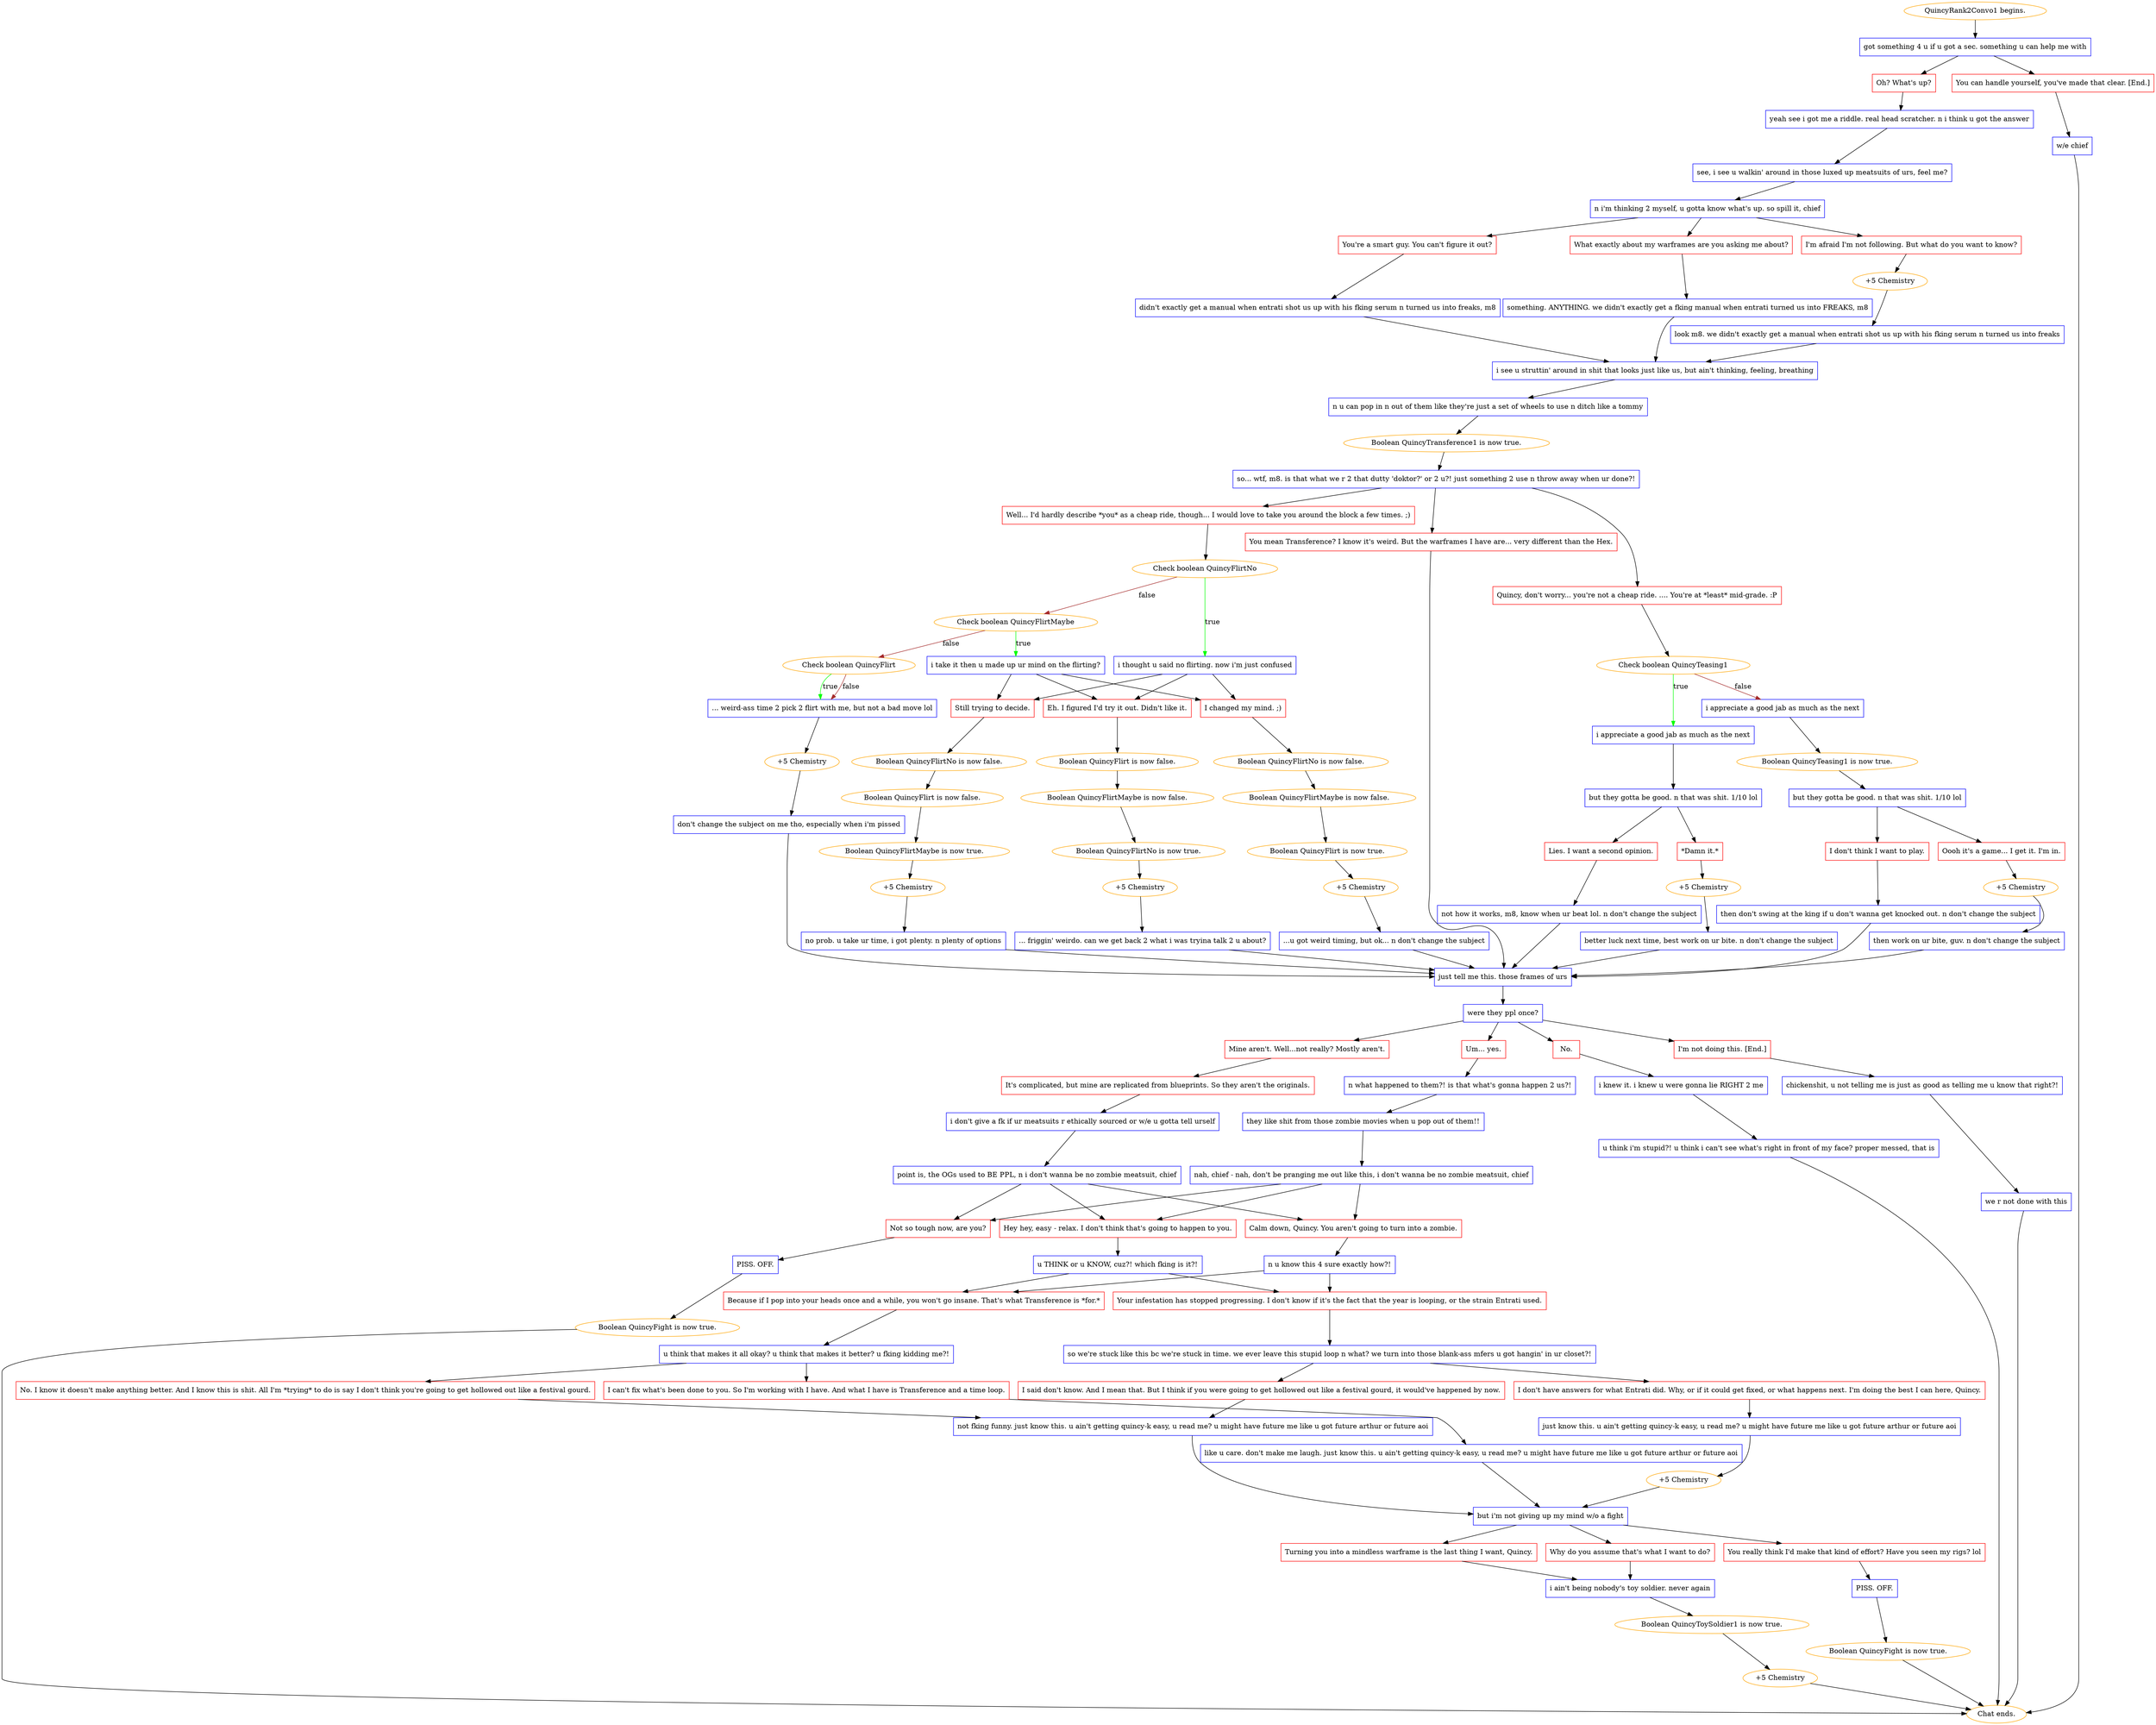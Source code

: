 digraph {
	"QuincyRank2Convo1 begins." [color=orange];
		"QuincyRank2Convo1 begins." -> 623;
	623 [label="got something 4 u if u got a sec. something u can help me with",shape=box,color=blue];
		623 -> 624;
		623 -> 625;
	624 [label="Oh? What's up?",shape=box,color=red];
		624 -> 628;
	625 [label="You can handle yourself, you've made that clear. [End.]",shape=box,color=red];
		625 -> 626;
	628 [label="yeah see i got me a riddle. real head scratcher. n i think u got the answer",shape=box,color=blue];
		628 -> 629;
	626 [label="w/e chief",shape=box,color=blue];
		626 -> "Chat ends.";
	629 [label="see, i see u walkin' around in those luxed up meatsuits of urs, feel me?",shape=box,color=blue];
		629 -> 630;
	"Chat ends." [color=orange];
	630 [label="n i'm thinking 2 myself, u gotta know what's up. so spill it, chief",shape=box,color=blue];
		630 -> 632;
		630 -> 633;
		630 -> 631;
	632 [label="What exactly about my warframes are you asking me about?",shape=box,color=red];
		632 -> 635;
	633 [label="I'm afraid I'm not following. But what do you want to know?",shape=box,color=red];
		633 -> 637;
	631 [label="You're a smart guy. You can't figure it out?",shape=box,color=red];
		631 -> 634;
	635 [label="something. ANYTHING. we didn't exactly get a fking manual when entrati turned us into FREAKS, m8",shape=box,color=blue];
		635 -> 638;
	637 [label="+5 Chemistry",color=orange];
		637 -> 636;
	634 [label="didn't exactly get a manual when entrati shot us up with his fking serum n turned us into freaks, m8",shape=box,color=blue];
		634 -> 638;
	638 [label="i see u struttin' around in shit that looks just like us, but ain't thinking, feeling, breathing",shape=box,color=blue];
		638 -> 639;
	636 [label="look m8. we didn't exactly get a manual when entrati shot us up with his fking serum n turned us into freaks",shape=box,color=blue];
		636 -> 638;
	639 [label="n u can pop in n out of them like they're just a set of wheels to use n ditch like a tommy",shape=box,color=blue];
		639 -> 640;
	640 [label="Boolean QuincyTransference1 is now true.",color=orange];
		640 -> 641;
	641 [label="so... wtf, m8. is that what we r 2 that dutty 'doktor?' or 2 u?! just something 2 use n throw away when ur done?!",shape=box,color=blue];
		641 -> 642;
		641 -> 643;
		641 -> 644;
	642 [label="You mean Transference? I know it's weird. But the warframes I have are... very different than the Hex.",shape=box,color=red];
		642 -> 667;
	643 [label="Quincy, don't worry... you're not a cheap ride. .... You're at *least* mid-grade. :P",shape=box,color=red];
		643 -> 651;
	644 [label="Well... I'd hardly describe *you* as a cheap ride, though... I would love to take you around the block a few times. ;)",shape=box,color=red];
		644 -> 645;
	667 [label="just tell me this. those frames of urs",shape=box,color=blue];
		667 -> 685;
	651 [label="Check boolean QuincyTeasing1",color=orange];
		651 -> 652 [label=true,color=green];
		651 -> 653 [label=false,color=brown];
	645 [label="Check boolean QuincyFlirtNo",color=orange];
		645 -> 648 [label=true,color=green];
		645 -> 646 [label=false,color=brown];
	685 [label="were they ppl once?",shape=box,color=blue];
		685 -> 688;
		685 -> 3563;
		685 -> 687;
		685 -> 686;
	652 [label="i appreciate a good jab as much as the next",shape=box,color=blue];
		652 -> 654;
	653 [label="i appreciate a good jab as much as the next",shape=box,color=blue];
		653 -> 655;
	648 [label="i thought u said no flirting. now i'm just confused",shape=box,color=blue];
		648 -> 668;
		648 -> 669;
		648 -> 670;
	646 [label="Check boolean QuincyFlirtMaybe",color=orange];
		646 -> 649 [label=true,color=green];
		646 -> 647 [label=false,color=brown];
	688 [label="Um... yes.",shape=box,color=red];
		688 -> 689;
	3563 [label="Mine aren't. Well...not really? Mostly aren't.",shape=box,color=red];
		3563 -> 2917;
	687 [label="No.",shape=box,color=red];
		687 -> 690;
	686 [label="I'm not doing this. [End.]",shape=box,color=red];
		686 -> 691;
	654 [label="but they gotta be good. n that was shit. 1/10 lol",shape=box,color=blue];
		654 -> 662;
		654 -> 663;
	655 [label="Boolean QuincyTeasing1 is now true.",color=orange];
		655 -> 656;
	668 [label="I changed my mind. ;)",shape=box,color=red];
		668 -> 676;
	669 [label="Eh. I figured I'd try it out. Didn't like it.",shape=box,color=red];
		669 -> 677;
	670 [label="Still trying to decide.",shape=box,color=red];
		670 -> 678;
	649 [label="i take it then u made up ur mind on the flirting?",shape=box,color=blue];
		649 -> 668;
		649 -> 669;
		649 -> 670;
	647 [label="Check boolean QuincyFlirt",color=orange];
		647 -> 650 [label=true,color=green];
		647 -> 650 [label=false,color=brown];
	689 [label="n what happened to them?! is that what's gonna happen 2 us?!",shape=box,color=blue];
		689 -> 692;
	2917 [label="It's complicated, but mine are replicated from blueprints. So they aren't the originals.",shape=box,color=red];
		2917 -> 3565;
	690 [label="i knew it. i knew u were gonna lie RIGHT 2 me",shape=box,color=blue];
		690 -> 697;
	691 [label="chickenshit, u not telling me is just as good as telling me u know that right?!",shape=box,color=blue];
		691 -> 694;
	662 [label="*Damn it.*",shape=box,color=red];
		662 -> 666;
	663 [label="Lies. I want a second opinion.",shape=box,color=red];
		663 -> 665;
	656 [label="but they gotta be good. n that was shit. 1/10 lol",shape=box,color=blue];
		656 -> 657;
		656 -> 658;
	676 [label="Boolean QuincyFlirtNo is now false.",color=orange];
		676 -> 681;
	677 [label="Boolean QuincyFlirt is now false.",color=orange];
		677 -> 679;
	678 [label="Boolean QuincyFlirtNo is now false.",color=orange];
		678 -> 680;
	650 [label="... weird-ass time 2 pick 2 flirt with me, but not a bad move lol",shape=box,color=blue];
		650 -> 1940;
	692 [label="they like shit from those zombie movies when u pop out of them!!",shape=box,color=blue];
		692 -> 699;
	3565 [label="i don't give a fk if ur meatsuits r ethically sourced or w/e u gotta tell urself",shape=box,color=blue];
		3565 -> 3564;
	697 [label="u think i'm stupid?! u think i can't see what's right in front of my face? proper messed, that is",shape=box,color=blue];
		697 -> "Chat ends.";
	694 [label="we r not done with this",shape=box,color=blue];
		694 -> "Chat ends.";
	666 [label="+5 Chemistry",color=orange];
		666 -> 664;
	665 [label="not how it works, m8, know when ur beat lol. n don't change the subject",shape=box,color=blue];
		665 -> 667;
	657 [label="I don't think I want to play.",shape=box,color=red];
		657 -> 659;
	658 [label="Oooh it's a game... I get it. I'm in.",shape=box,color=red];
		658 -> 661;
	681 [label="Boolean QuincyFlirtMaybe is now false.",color=orange];
		681 -> 674;
	679 [label="Boolean QuincyFlirtMaybe is now false.",color=orange];
		679 -> 675;
	680 [label="Boolean QuincyFlirt is now false.",color=orange];
		680 -> 672;
	1940 [label="+5 Chemistry",color=orange];
		1940 -> 671;
	699 [label="nah, chief - nah, don't be pranging me out like this, i don't wanna be no zombie meatsuit, chief",shape=box,color=blue];
		699 -> 696;
		699 -> 701;
		699 -> 700;
	3564 [label="point is, the OGs used to BE PPL, n i don't wanna be no zombie meatsuit, chief",shape=box,color=blue];
		3564 -> 696;
		3564 -> 701;
		3564 -> 700;
	664 [label="better luck next time, best work on ur bite. n don't change the subject",shape=box,color=blue];
		664 -> 667;
	659 [label="then don't swing at the king if u don't wanna get knocked out. n don't change the subject",shape=box,color=blue];
		659 -> 667;
	661 [label="+5 Chemistry",color=orange];
		661 -> 660;
	674 [label="Boolean QuincyFlirt is now true.",color=orange];
		674 -> 792;
	675 [label="Boolean QuincyFlirtNo is now true.",color=orange];
		675 -> 1941;
	672 [label="Boolean QuincyFlirtMaybe is now true.",color=orange];
		672 -> 684;
	671 [label="don't change the subject on me tho, especially when i'm pissed",shape=box,color=blue];
		671 -> 667;
	696 [label="Hey hey, easy - relax. I don't think that's going to happen to you.",shape=box,color=red];
		696 -> 707;
	701 [label="Calm down, Quincy. You aren't going to turn into a zombie.",shape=box,color=red];
		701 -> 704;
	700 [label="Not so tough now, are you?",shape=box,color=red];
		700 -> 702;
	660 [label="then work on ur bite, guv. n don't change the subject",shape=box,color=blue];
		660 -> 667;
	792 [label="+5 Chemistry",color=orange];
		792 -> 683;
	1941 [label="+5 Chemistry",color=orange];
		1941 -> 682;
	684 [label="+5 Chemistry",color=orange];
		684 -> 673;
	707 [label="u THINK or u KNOW, cuz?! which fking is it?!",shape=box,color=blue];
		707 -> 706;
		707 -> 705;
	704 [label="n u know this 4 sure exactly how?!",shape=box,color=blue];
		704 -> 705;
		704 -> 706;
	702 [label="PISS. OFF.",shape=box,color=blue];
		702 -> 693;
	683 [label="...u got weird timing, but ok... n don't change the subject",shape=box,color=blue];
		683 -> 667;
	682 [label="... friggin' weirdo. can we get back 2 what i was tryina talk 2 u about?",shape=box,color=blue];
		682 -> 667;
	673 [label="no prob. u take ur time, i got plenty. n plenty of options",shape=box,color=blue];
		673 -> 667;
	706 [label="Because if I pop into your heads once and a while, you won't go insane. That's what Transference is *for.*",shape=box,color=red];
		706 -> 709;
	705 [label="Your infestation has stopped progressing. I don't know if it's the fact that the year is looping, or the strain Entrati used.",shape=box,color=red];
		705 -> 708;
	693 [label="Boolean QuincyFight is now true.",color=orange];
		693 -> "Chat ends.";
	709 [label="u think that makes it all okay? u think that makes it better? u fking kidding me?!",shape=box,color=blue];
		709 -> 712;
		709 -> 713;
	708 [label="so we're stuck like this bc we're stuck in time. we ever leave this stupid loop n what? we turn into those blank-ass mfers u got hangin' in ur closet?!",shape=box,color=blue];
		708 -> 710;
		708 -> 711;
	712 [label="No. I know it doesn't make anything better. And I know this is shit. All I'm *trying* to do is say I don't think you're going to get hollowed out like a festival gourd.",shape=box,color=red];
		712 -> 717;
	713 [label="I can't fix what's been done to you. So I'm working with I have. And what I have is Transference and a time loop.",shape=box,color=red];
		713 -> 718;
	710 [label="I don't have answers for what Entrati did. Why, or if it could get fixed, or what happens next. I'm doing the best I can here, Quincy.",shape=box,color=red];
		710 -> 714;
	711 [label="I said don't know. And I mean that. But I think if you were going to get hollowed out like a festival gourd, it would've happened by now.",shape=box,color=red];
		711 -> 717;
	717 [label="not fking funny. just know this. u ain't getting quincy-k easy, u read me? u might have future me like u got future arthur or future aoi",shape=box,color=blue];
		717 -> 716;
	718 [label="like u care. don't make me laugh. just know this. u ain't getting quincy-k easy, u read me? u might have future me like u got future arthur or future aoi",shape=box,color=blue];
		718 -> 716;
	714 [label="just know this. u ain't getting quincy-k easy, u read me? u might have future me like u got future arthur or future aoi",shape=box,color=blue];
		714 -> 715;
	716 [label="but i'm not giving up my mind w/o a fight",shape=box,color=blue];
		716 -> 719;
		716 -> 721;
		716 -> 722;
	715 [label="+5 Chemistry",color=orange];
		715 -> 716;
	719 [label="Turning you into a mindless warframe is the last thing I want, Quincy.",shape=box,color=red];
		719 -> 720;
	721 [label="Why do you assume that's what I want to do?",shape=box,color=red];
		721 -> 720;
	722 [label="You really think I'd make that kind of effort? Have you seen my rigs? lol",shape=box,color=red];
		722 -> 723;
	720 [label="i ain't being nobody's toy soldier. never again",shape=box,color=blue];
		720 -> 725;
	723 [label="PISS. OFF.",shape=box,color=blue];
		723 -> 724;
	725 [label="Boolean QuincyToySoldier1 is now true.",color=orange];
		725 -> 726;
	724 [label="Boolean QuincyFight is now true.",color=orange];
		724 -> "Chat ends.";
	726 [label="+5 Chemistry",color=orange];
		726 -> "Chat ends.";
}